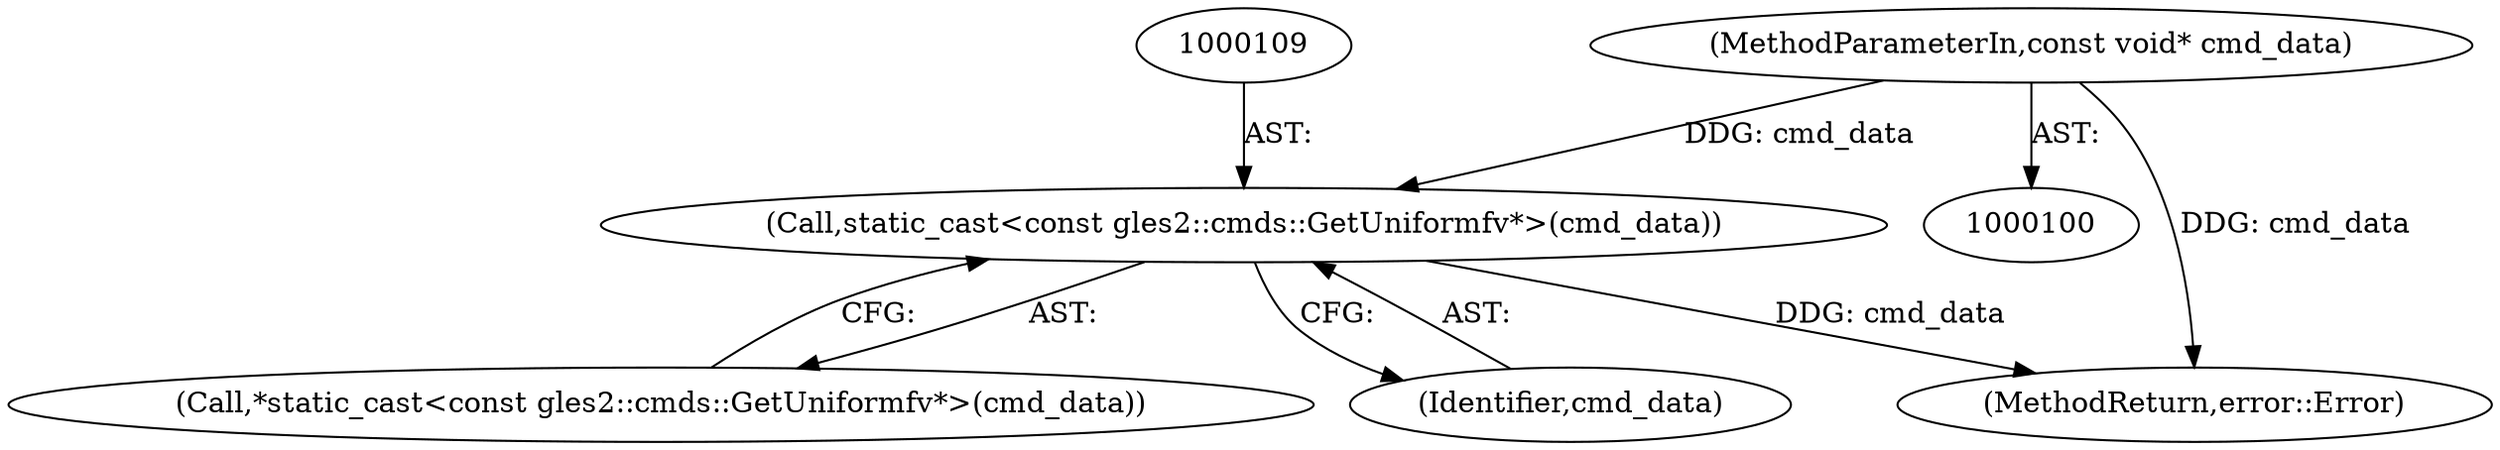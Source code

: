 digraph "0_Chrome_181c7400b2bf50ba02ac77149749fb419b4d4797_0@pointer" {
"1000102" [label="(MethodParameterIn,const void* cmd_data)"];
"1000108" [label="(Call,static_cast<const gles2::cmds::GetUniformfv*>(cmd_data))"];
"1000102" [label="(MethodParameterIn,const void* cmd_data)"];
"1000108" [label="(Call,static_cast<const gles2::cmds::GetUniformfv*>(cmd_data))"];
"1000216" [label="(MethodReturn,error::Error)"];
"1000107" [label="(Call,*static_cast<const gles2::cmds::GetUniformfv*>(cmd_data))"];
"1000110" [label="(Identifier,cmd_data)"];
"1000102" -> "1000100"  [label="AST: "];
"1000102" -> "1000216"  [label="DDG: cmd_data"];
"1000102" -> "1000108"  [label="DDG: cmd_data"];
"1000108" -> "1000107"  [label="AST: "];
"1000108" -> "1000110"  [label="CFG: "];
"1000109" -> "1000108"  [label="AST: "];
"1000110" -> "1000108"  [label="AST: "];
"1000107" -> "1000108"  [label="CFG: "];
"1000108" -> "1000216"  [label="DDG: cmd_data"];
}

